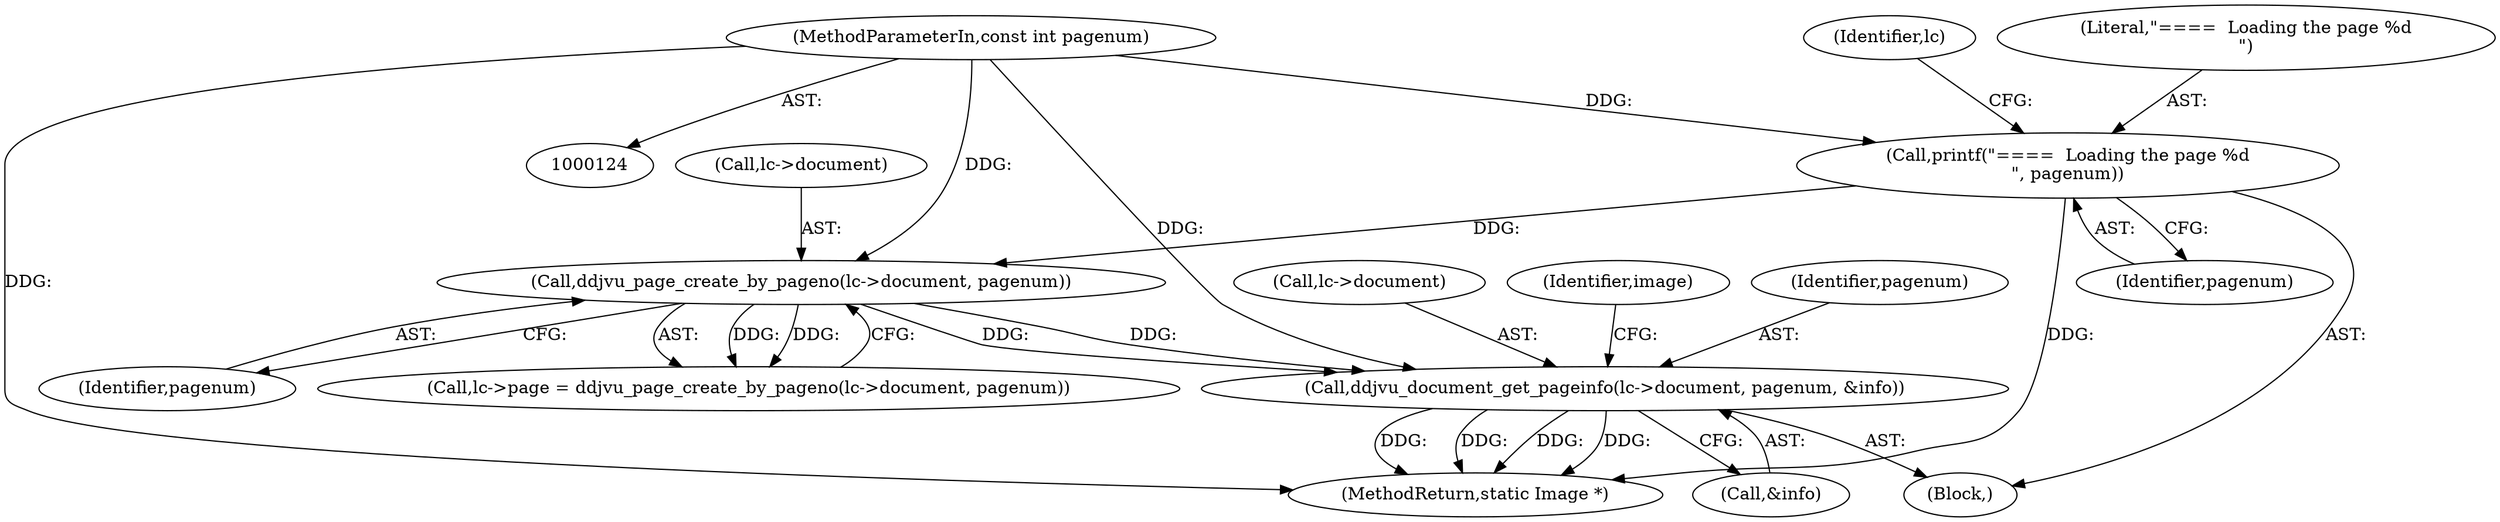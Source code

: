 digraph "0_ImageMagick_f6e9d0d9955e85bdd7540b251cd50d598dacc5e6_11@pointer" {
"1000223" [label="(Call,ddjvu_document_get_pageinfo(lc->document, pagenum, &info))"];
"1000158" [label="(Call,ddjvu_page_create_by_pageno(lc->document, pagenum))"];
"1000151" [label="(Call,printf(\"====  Loading the page %d\n\", pagenum))"];
"1000126" [label="(MethodParameterIn,const int pagenum)"];
"1000129" [label="(Block,)"];
"1000126" [label="(MethodParameterIn,const int pagenum)"];
"1000224" [label="(Call,lc->document)"];
"1000232" [label="(Identifier,image)"];
"1000156" [label="(Identifier,lc)"];
"1000223" [label="(Call,ddjvu_document_get_pageinfo(lc->document, pagenum, &info))"];
"1000154" [label="(Call,lc->page = ddjvu_page_create_by_pageno(lc->document, pagenum))"];
"1000153" [label="(Identifier,pagenum)"];
"1000162" [label="(Identifier,pagenum)"];
"1000152" [label="(Literal,\"====  Loading the page %d\n\")"];
"1000516" [label="(MethodReturn,static Image *)"];
"1000151" [label="(Call,printf(\"====  Loading the page %d\n\", pagenum))"];
"1000159" [label="(Call,lc->document)"];
"1000228" [label="(Call,&info)"];
"1000227" [label="(Identifier,pagenum)"];
"1000158" [label="(Call,ddjvu_page_create_by_pageno(lc->document, pagenum))"];
"1000223" -> "1000129"  [label="AST: "];
"1000223" -> "1000228"  [label="CFG: "];
"1000224" -> "1000223"  [label="AST: "];
"1000227" -> "1000223"  [label="AST: "];
"1000228" -> "1000223"  [label="AST: "];
"1000232" -> "1000223"  [label="CFG: "];
"1000223" -> "1000516"  [label="DDG: "];
"1000223" -> "1000516"  [label="DDG: "];
"1000223" -> "1000516"  [label="DDG: "];
"1000223" -> "1000516"  [label="DDG: "];
"1000158" -> "1000223"  [label="DDG: "];
"1000158" -> "1000223"  [label="DDG: "];
"1000126" -> "1000223"  [label="DDG: "];
"1000158" -> "1000154"  [label="AST: "];
"1000158" -> "1000162"  [label="CFG: "];
"1000159" -> "1000158"  [label="AST: "];
"1000162" -> "1000158"  [label="AST: "];
"1000154" -> "1000158"  [label="CFG: "];
"1000158" -> "1000154"  [label="DDG: "];
"1000158" -> "1000154"  [label="DDG: "];
"1000151" -> "1000158"  [label="DDG: "];
"1000126" -> "1000158"  [label="DDG: "];
"1000151" -> "1000129"  [label="AST: "];
"1000151" -> "1000153"  [label="CFG: "];
"1000152" -> "1000151"  [label="AST: "];
"1000153" -> "1000151"  [label="AST: "];
"1000156" -> "1000151"  [label="CFG: "];
"1000151" -> "1000516"  [label="DDG: "];
"1000126" -> "1000151"  [label="DDG: "];
"1000126" -> "1000124"  [label="AST: "];
"1000126" -> "1000516"  [label="DDG: "];
}
